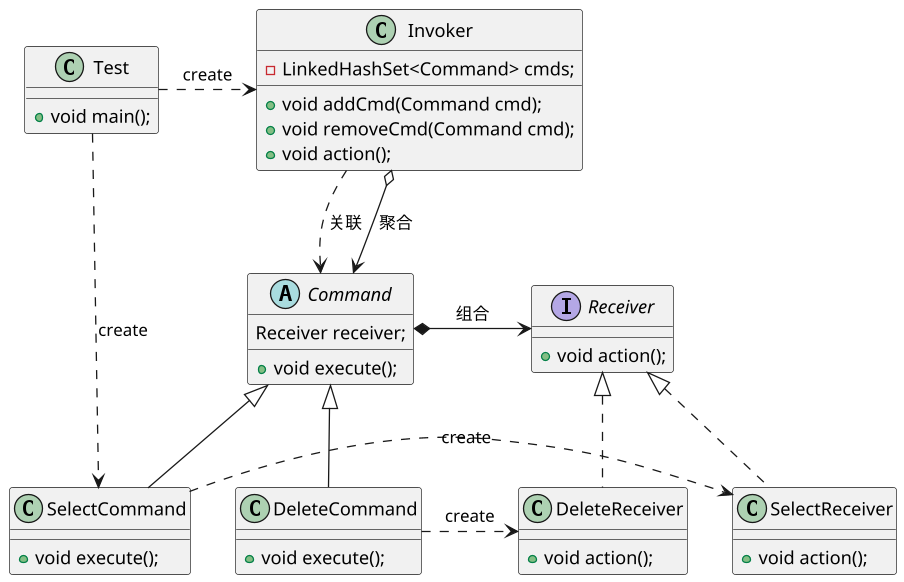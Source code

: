 @startuml
scale 1.3

interface Receiver{
    + void action();
}

class DeleteReceiver implements Receiver{
    + void action();
}

class SelectReceiver implements Receiver{
    + void action();
}

abstract class Command{
    Receiver receiver;
    + void execute();
}

class DeleteCommand{
    + void execute();
}

class SelectCommand{
    + void execute();
}

class Invoker{
     - LinkedHashSet<Command> cmds;
     + void addCmd(Command cmd);
     + void removeCmd(Command cmd);
     + void action();
 }

 class Test {
     + void main();
 }

Command *-> Receiver: 组合
Invoker .down.> Command: 关联
Invoker o-down-> Command: 聚合
SelectCommand .> SelectReceiver: create
SelectCommand -up-|> Command
DeleteCommand .> DeleteReceiver: create
DeleteCommand -up-|> Command
Test .> Invoker: create
Test .> SelectCommand: create
@enduml